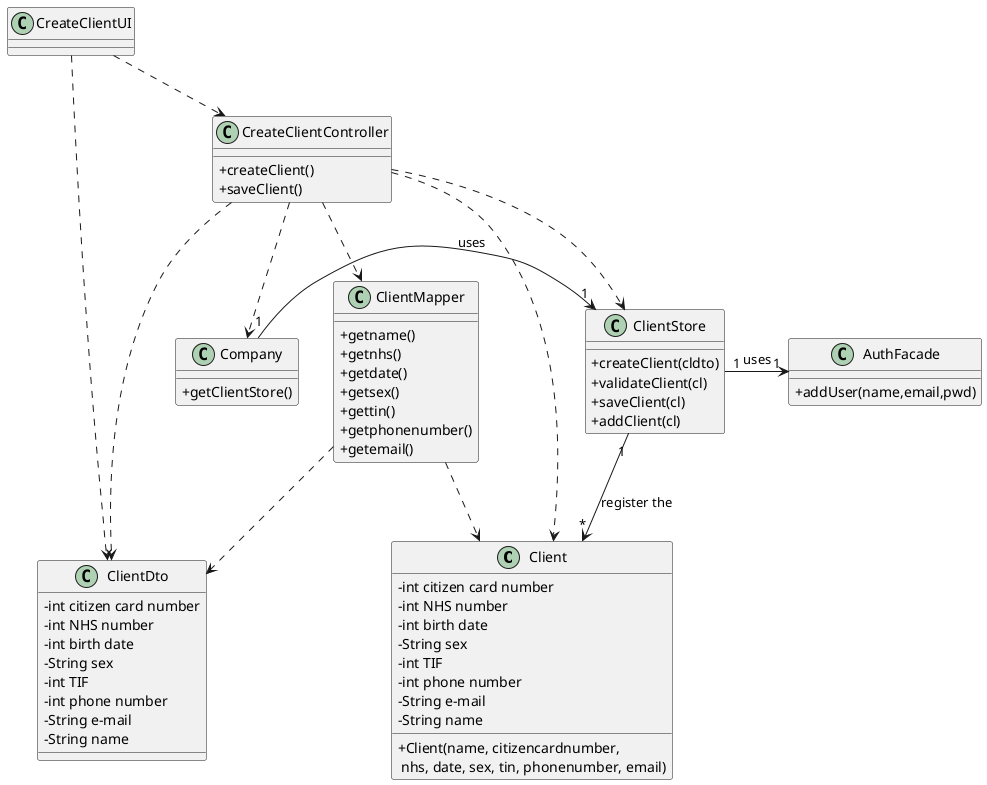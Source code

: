 @startuml
skinparam classAttributeIconSize 0

class Client {
  -int citizen card number
  -int NHS number
  -int birth date
  -String sex
  -int TIF
  -int phone number
  -String e-mail
  -String name
  +Client(name, citizencardnumber,\n nhs, date, sex, tin, phonenumber, email)
}

class Company {
  +getClientStore()
}

class ClientStore {
  +createClient(cldto)
  +validateClient(cl)
  +saveClient(cl)
  +addClient(cl)
}

class ClientDto {
  -int citizen card number
  -int NHS number
  -int birth date
  -String sex
  -int TIF
  -int phone number
  -String e-mail
  -String name
}

class ClientMapper {
+getname()
+getnhs()
+getdate()
+getsex()
+gettin()
+getphonenumber()
+getemail()
}


class CreateClientController {
  +createClient()
  +saveClient()
}

class AuthFacade {
  +addUser(name,email,pwd)
}

class CreateClientUI {

}

CreateClientUI ..> CreateClientController
CreateClientUI ..> ClientDto
CreateClientController ..> Company
CreateClientController ..> ClientDto
CreateClientController ..> ClientMapper
CreateClientController ..> Client
CreateClientController ..> ClientStore
ClientMapper ..> ClientDto
ClientMapper ..> Client
ClientStore "1" -> "*" Client : register the
ClientStore "1" -> "1" AuthFacade : uses
Company "1" -> "1" ClientStore : uses


@enduml